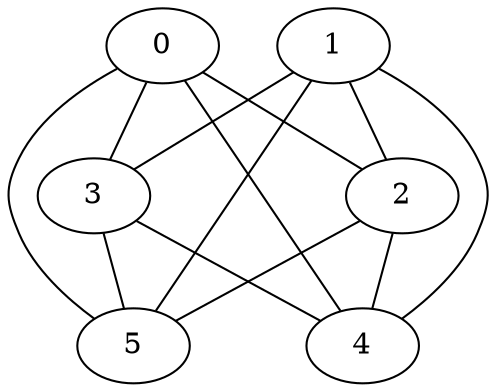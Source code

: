 graph Graphette
{
	0 -- 2;
	0 -- 3;
	0 -- 4;
	0 -- 5;
	1 -- 2;
	1 -- 3;
	1 -- 4;
	1 -- 5;
	2 -- 4;
	2 -- 5;
	3 -- 4;
	3 -- 5;
}